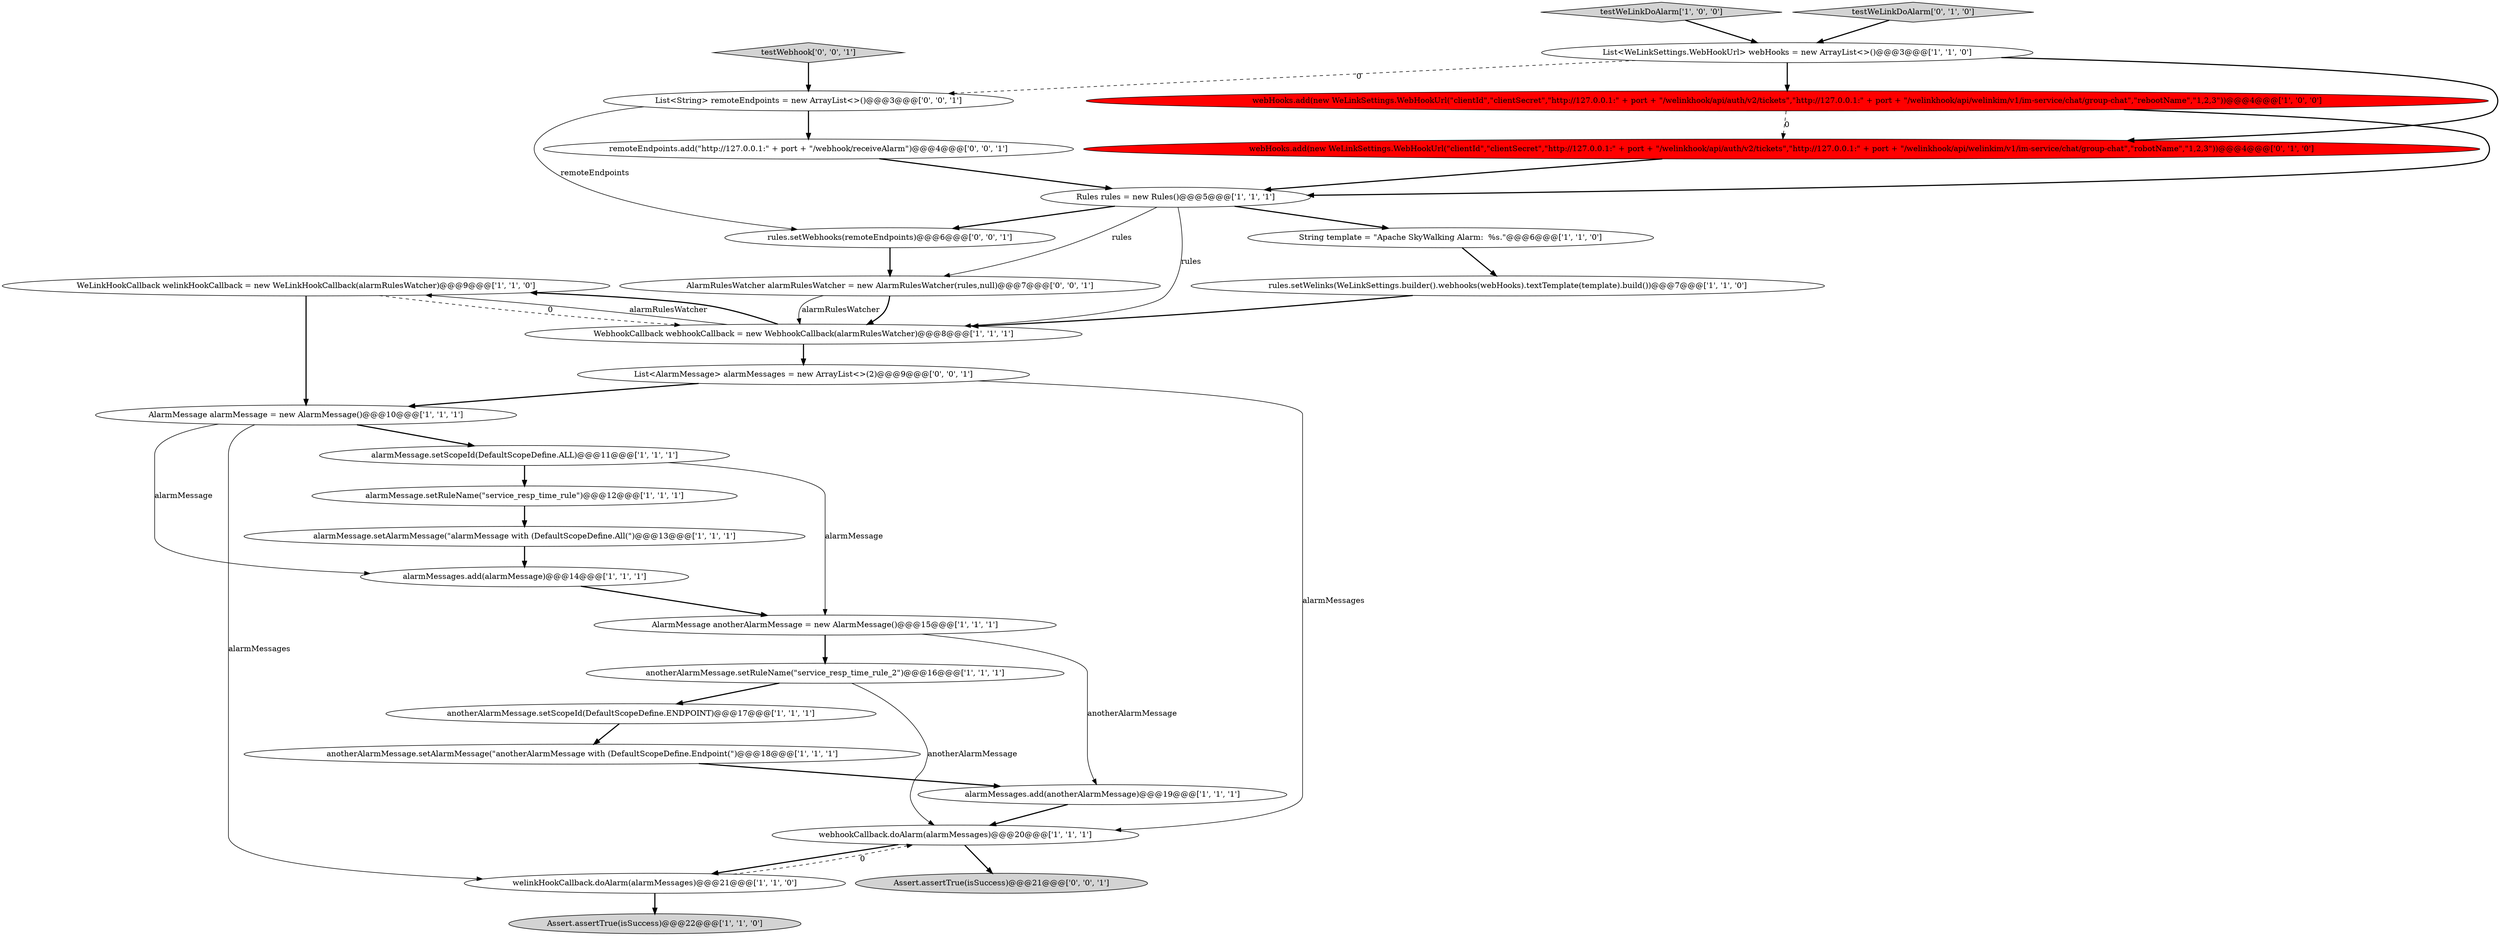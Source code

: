 digraph {
7 [style = filled, label = "alarmMessage.setAlarmMessage(\"alarmMessage with (DefaultScopeDefine.All(\")@@@13@@@['1', '1', '1']", fillcolor = white, shape = ellipse image = "AAA0AAABBB1BBB"];
21 [style = filled, label = "webHooks.add(new WeLinkSettings.WebHookUrl(\"clientId\",\"clientSecret\",\"http://127.0.0.1:\" + port + \"/welinkhook/api/auth/v2/tickets\",\"http://127.0.0.1:\" + port + \"/welinkhook/api/welinkim/v1/im-service/chat/group-chat\",\"robotName\",\"1,2,3\"))@@@4@@@['0', '1', '0']", fillcolor = red, shape = ellipse image = "AAA1AAABBB2BBB"];
9 [style = filled, label = "Rules rules = new Rules()@@@5@@@['1', '1', '1']", fillcolor = white, shape = ellipse image = "AAA0AAABBB1BBB"];
17 [style = filled, label = "webHooks.add(new WeLinkSettings.WebHookUrl(\"clientId\",\"clientSecret\",\"http://127.0.0.1:\" + port + \"/welinkhook/api/auth/v2/tickets\",\"http://127.0.0.1:\" + port + \"/welinkhook/api/welinkim/v1/im-service/chat/group-chat\",\"rebootName\",\"1,2,3\"))@@@4@@@['1', '0', '0']", fillcolor = red, shape = ellipse image = "AAA1AAABBB1BBB"];
15 [style = filled, label = "testWeLinkDoAlarm['1', '0', '0']", fillcolor = lightgray, shape = diamond image = "AAA0AAABBB1BBB"];
12 [style = filled, label = "WeLinkHookCallback welinkHookCallback = new WeLinkHookCallback(alarmRulesWatcher)@@@9@@@['1', '1', '0']", fillcolor = white, shape = ellipse image = "AAA0AAABBB1BBB"];
29 [style = filled, label = "List<AlarmMessage> alarmMessages = new ArrayList<>(2)@@@9@@@['0', '0', '1']", fillcolor = white, shape = ellipse image = "AAA0AAABBB3BBB"];
13 [style = filled, label = "welinkHookCallback.doAlarm(alarmMessages)@@@21@@@['1', '1', '0']", fillcolor = white, shape = ellipse image = "AAA0AAABBB1BBB"];
10 [style = filled, label = "rules.setWelinks(WeLinkSettings.builder().webhooks(webHooks).textTemplate(template).build())@@@7@@@['1', '1', '0']", fillcolor = white, shape = ellipse image = "AAA0AAABBB1BBB"];
22 [style = filled, label = "testWeLinkDoAlarm['0', '1', '0']", fillcolor = lightgray, shape = diamond image = "AAA0AAABBB2BBB"];
2 [style = filled, label = "webhookCallback.doAlarm(alarmMessages)@@@20@@@['1', '1', '1']", fillcolor = white, shape = ellipse image = "AAA0AAABBB1BBB"];
25 [style = filled, label = "rules.setWebhooks(remoteEndpoints)@@@6@@@['0', '0', '1']", fillcolor = white, shape = ellipse image = "AAA0AAABBB3BBB"];
26 [style = filled, label = "remoteEndpoints.add(\"http://127.0.0.1:\" + port + \"/webhook/receiveAlarm\")@@@4@@@['0', '0', '1']", fillcolor = white, shape = ellipse image = "AAA0AAABBB3BBB"];
5 [style = filled, label = "alarmMessages.add(alarmMessage)@@@14@@@['1', '1', '1']", fillcolor = white, shape = ellipse image = "AAA0AAABBB1BBB"];
19 [style = filled, label = "anotherAlarmMessage.setAlarmMessage(\"anotherAlarmMessage with (DefaultScopeDefine.Endpoint(\")@@@18@@@['1', '1', '1']", fillcolor = white, shape = ellipse image = "AAA0AAABBB1BBB"];
20 [style = filled, label = "WebhookCallback webhookCallback = new WebhookCallback(alarmRulesWatcher)@@@8@@@['1', '1', '1']", fillcolor = white, shape = ellipse image = "AAA0AAABBB1BBB"];
1 [style = filled, label = "anotherAlarmMessage.setScopeId(DefaultScopeDefine.ENDPOINT)@@@17@@@['1', '1', '1']", fillcolor = white, shape = ellipse image = "AAA0AAABBB1BBB"];
6 [style = filled, label = "alarmMessage.setScopeId(DefaultScopeDefine.ALL)@@@11@@@['1', '1', '1']", fillcolor = white, shape = ellipse image = "AAA0AAABBB1BBB"];
24 [style = filled, label = "AlarmRulesWatcher alarmRulesWatcher = new AlarmRulesWatcher(rules,null)@@@7@@@['0', '0', '1']", fillcolor = white, shape = ellipse image = "AAA0AAABBB3BBB"];
23 [style = filled, label = "testWebhook['0', '0', '1']", fillcolor = lightgray, shape = diamond image = "AAA0AAABBB3BBB"];
11 [style = filled, label = "alarmMessages.add(anotherAlarmMessage)@@@19@@@['1', '1', '1']", fillcolor = white, shape = ellipse image = "AAA0AAABBB1BBB"];
27 [style = filled, label = "Assert.assertTrue(isSuccess)@@@21@@@['0', '0', '1']", fillcolor = lightgray, shape = ellipse image = "AAA0AAABBB3BBB"];
18 [style = filled, label = "AlarmMessage anotherAlarmMessage = new AlarmMessage()@@@15@@@['1', '1', '1']", fillcolor = white, shape = ellipse image = "AAA0AAABBB1BBB"];
28 [style = filled, label = "List<String> remoteEndpoints = new ArrayList<>()@@@3@@@['0', '0', '1']", fillcolor = white, shape = ellipse image = "AAA0AAABBB3BBB"];
16 [style = filled, label = "List<WeLinkSettings.WebHookUrl> webHooks = new ArrayList<>()@@@3@@@['1', '1', '0']", fillcolor = white, shape = ellipse image = "AAA0AAABBB1BBB"];
4 [style = filled, label = "Assert.assertTrue(isSuccess)@@@22@@@['1', '1', '0']", fillcolor = lightgray, shape = ellipse image = "AAA0AAABBB1BBB"];
14 [style = filled, label = "AlarmMessage alarmMessage = new AlarmMessage()@@@10@@@['1', '1', '1']", fillcolor = white, shape = ellipse image = "AAA0AAABBB1BBB"];
3 [style = filled, label = "String template = \"Apache SkyWalking Alarm:  %s.\"@@@6@@@['1', '1', '0']", fillcolor = white, shape = ellipse image = "AAA0AAABBB1BBB"];
8 [style = filled, label = "anotherAlarmMessage.setRuleName(\"service_resp_time_rule_2\")@@@16@@@['1', '1', '1']", fillcolor = white, shape = ellipse image = "AAA0AAABBB1BBB"];
0 [style = filled, label = "alarmMessage.setRuleName(\"service_resp_time_rule\")@@@12@@@['1', '1', '1']", fillcolor = white, shape = ellipse image = "AAA0AAABBB1BBB"];
10->20 [style = bold, label=""];
12->20 [style = dashed, label="0"];
28->25 [style = solid, label="remoteEndpoints"];
20->29 [style = bold, label=""];
22->16 [style = bold, label=""];
17->9 [style = bold, label=""];
9->20 [style = solid, label="rules"];
18->11 [style = solid, label="anotherAlarmMessage"];
26->9 [style = bold, label=""];
28->26 [style = bold, label=""];
19->11 [style = bold, label=""];
20->12 [style = solid, label="alarmRulesWatcher"];
6->0 [style = bold, label=""];
5->18 [style = bold, label=""];
29->2 [style = solid, label="alarmMessages"];
16->17 [style = bold, label=""];
15->16 [style = bold, label=""];
17->21 [style = dashed, label="0"];
11->2 [style = bold, label=""];
2->13 [style = bold, label=""];
0->7 [style = bold, label=""];
24->20 [style = bold, label=""];
23->28 [style = bold, label=""];
9->24 [style = solid, label="rules"];
8->1 [style = bold, label=""];
3->10 [style = bold, label=""];
25->24 [style = bold, label=""];
7->5 [style = bold, label=""];
21->9 [style = bold, label=""];
6->18 [style = solid, label="alarmMessage"];
16->21 [style = bold, label=""];
13->2 [style = dashed, label="0"];
9->25 [style = bold, label=""];
8->2 [style = solid, label="anotherAlarmMessage"];
20->12 [style = bold, label=""];
12->14 [style = bold, label=""];
29->14 [style = bold, label=""];
2->27 [style = bold, label=""];
9->3 [style = bold, label=""];
14->5 [style = solid, label="alarmMessage"];
18->8 [style = bold, label=""];
14->13 [style = solid, label="alarmMessages"];
1->19 [style = bold, label=""];
16->28 [style = dashed, label="0"];
14->6 [style = bold, label=""];
24->20 [style = solid, label="alarmRulesWatcher"];
13->4 [style = bold, label=""];
}
